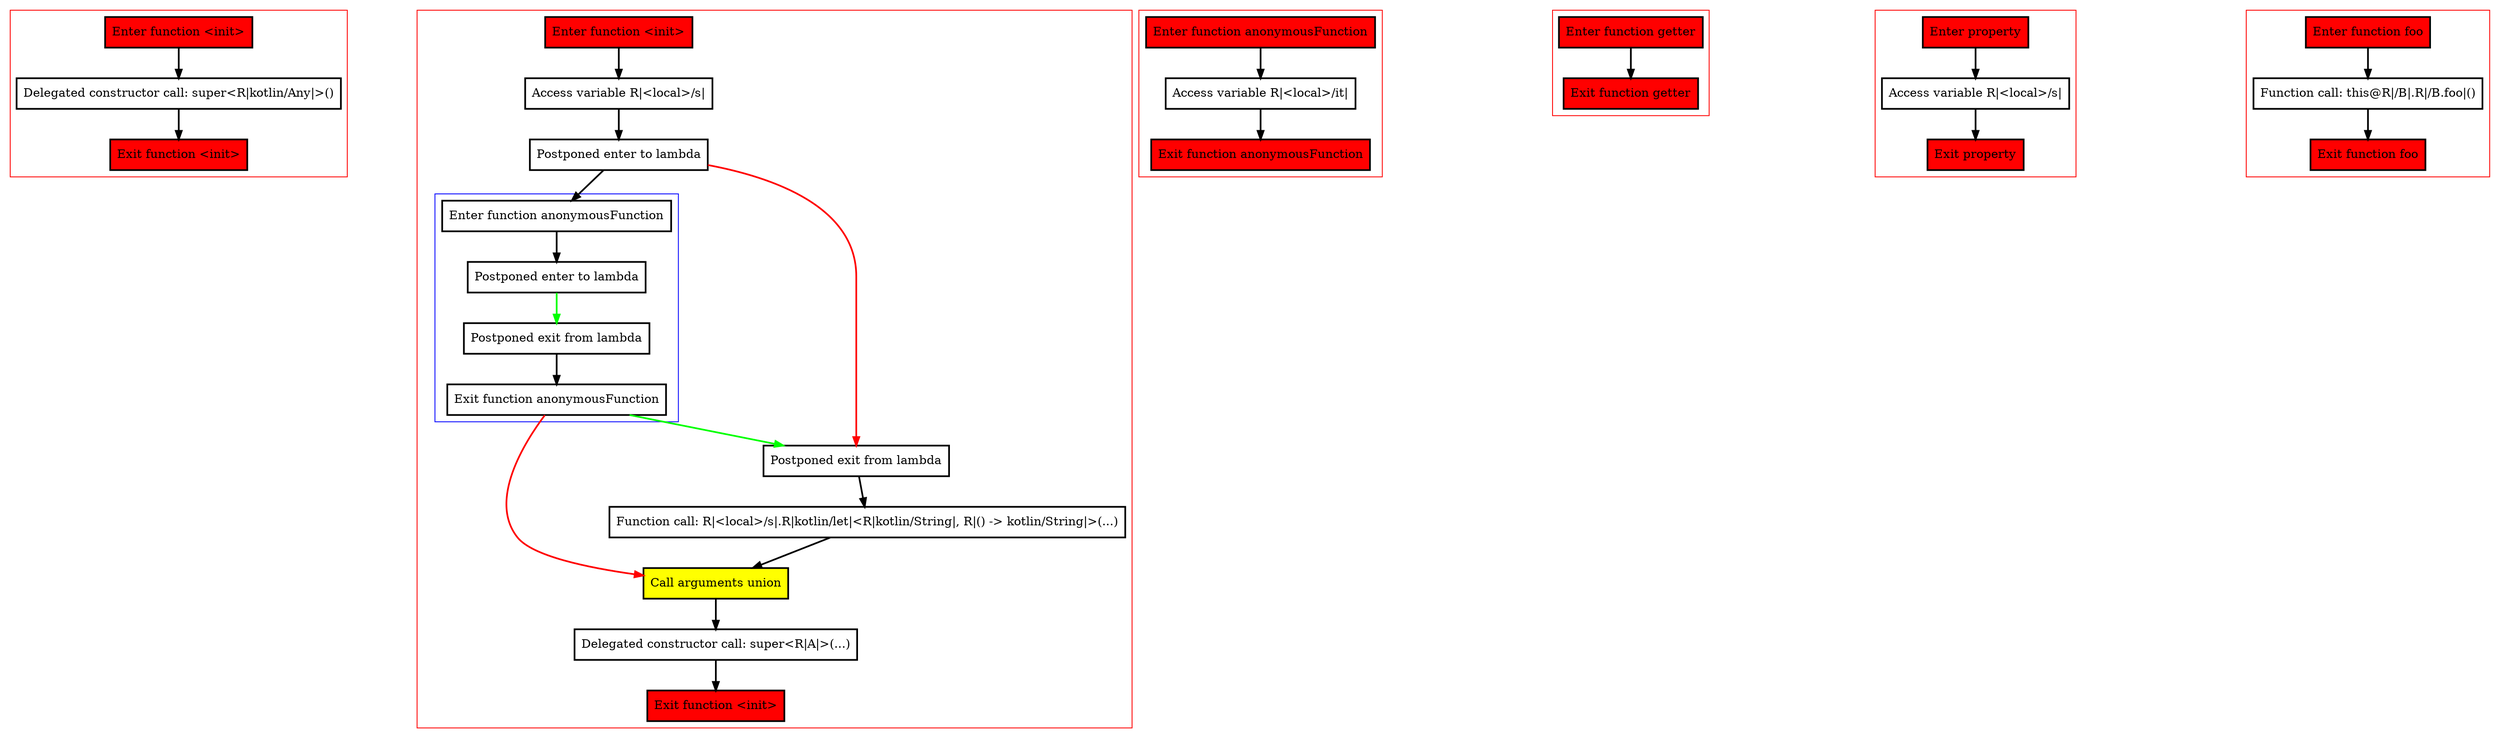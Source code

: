 digraph postponedLambdaInConstructor_kt {
    graph [nodesep=3]
    node [shape=box penwidth=2]
    edge [penwidth=2]

    subgraph cluster_0 {
        color=red
        0 [label="Enter function <init>" style="filled" fillcolor=red];
        1 [label="Delegated constructor call: super<R|kotlin/Any|>()"];
        2 [label="Exit function <init>" style="filled" fillcolor=red];
    }

    0 -> {1};
    1 -> {2};

    subgraph cluster_1 {
        color=red
        3 [label="Enter function <init>" style="filled" fillcolor=red];
        4 [label="Access variable R|<local>/s|"];
        5 [label="Postponed enter to lambda"];
        subgraph cluster_2 {
            color=blue
            6 [label="Enter function anonymousFunction"];
            7 [label="Postponed enter to lambda"];
            8 [label="Postponed exit from lambda"];
            9 [label="Exit function anonymousFunction"];
        }
        10 [label="Postponed exit from lambda"];
        11 [label="Function call: R|<local>/s|.R|kotlin/let|<R|kotlin/String|, R|() -> kotlin/String|>(...)"];
        12 [label="Call arguments union" style="filled" fillcolor=yellow];
        13 [label="Delegated constructor call: super<R|A|>(...)"];
        14 [label="Exit function <init>" style="filled" fillcolor=red];
    }

    3 -> {4};
    4 -> {5};
    5 -> {6};
    5 -> {10} [color=red];
    6 -> {7};
    7 -> {8 8} [color=green];
    8 -> {9};
    9 -> {10} [color=green];
    9 -> {12} [color=red];
    10 -> {11};
    11 -> {12};
    12 -> {13};
    13 -> {14};

    subgraph cluster_3 {
        color=red
        15 [label="Enter function anonymousFunction" style="filled" fillcolor=red];
        16 [label="Access variable R|<local>/it|"];
        17 [label="Exit function anonymousFunction" style="filled" fillcolor=red];
    }

    15 -> {16};
    16 -> {17};

    subgraph cluster_4 {
        color=red
        18 [label="Enter function getter" style="filled" fillcolor=red];
        19 [label="Exit function getter" style="filled" fillcolor=red];
    }

    18 -> {19};

    subgraph cluster_5 {
        color=red
        20 [label="Enter property" style="filled" fillcolor=red];
        21 [label="Access variable R|<local>/s|"];
        22 [label="Exit property" style="filled" fillcolor=red];
    }

    20 -> {21};
    21 -> {22};

    subgraph cluster_6 {
        color=red
        23 [label="Enter function foo" style="filled" fillcolor=red];
        24 [label="Function call: this@R|/B|.R|/B.foo|()"];
        25 [label="Exit function foo" style="filled" fillcolor=red];
    }

    23 -> {24};
    24 -> {25};

}
